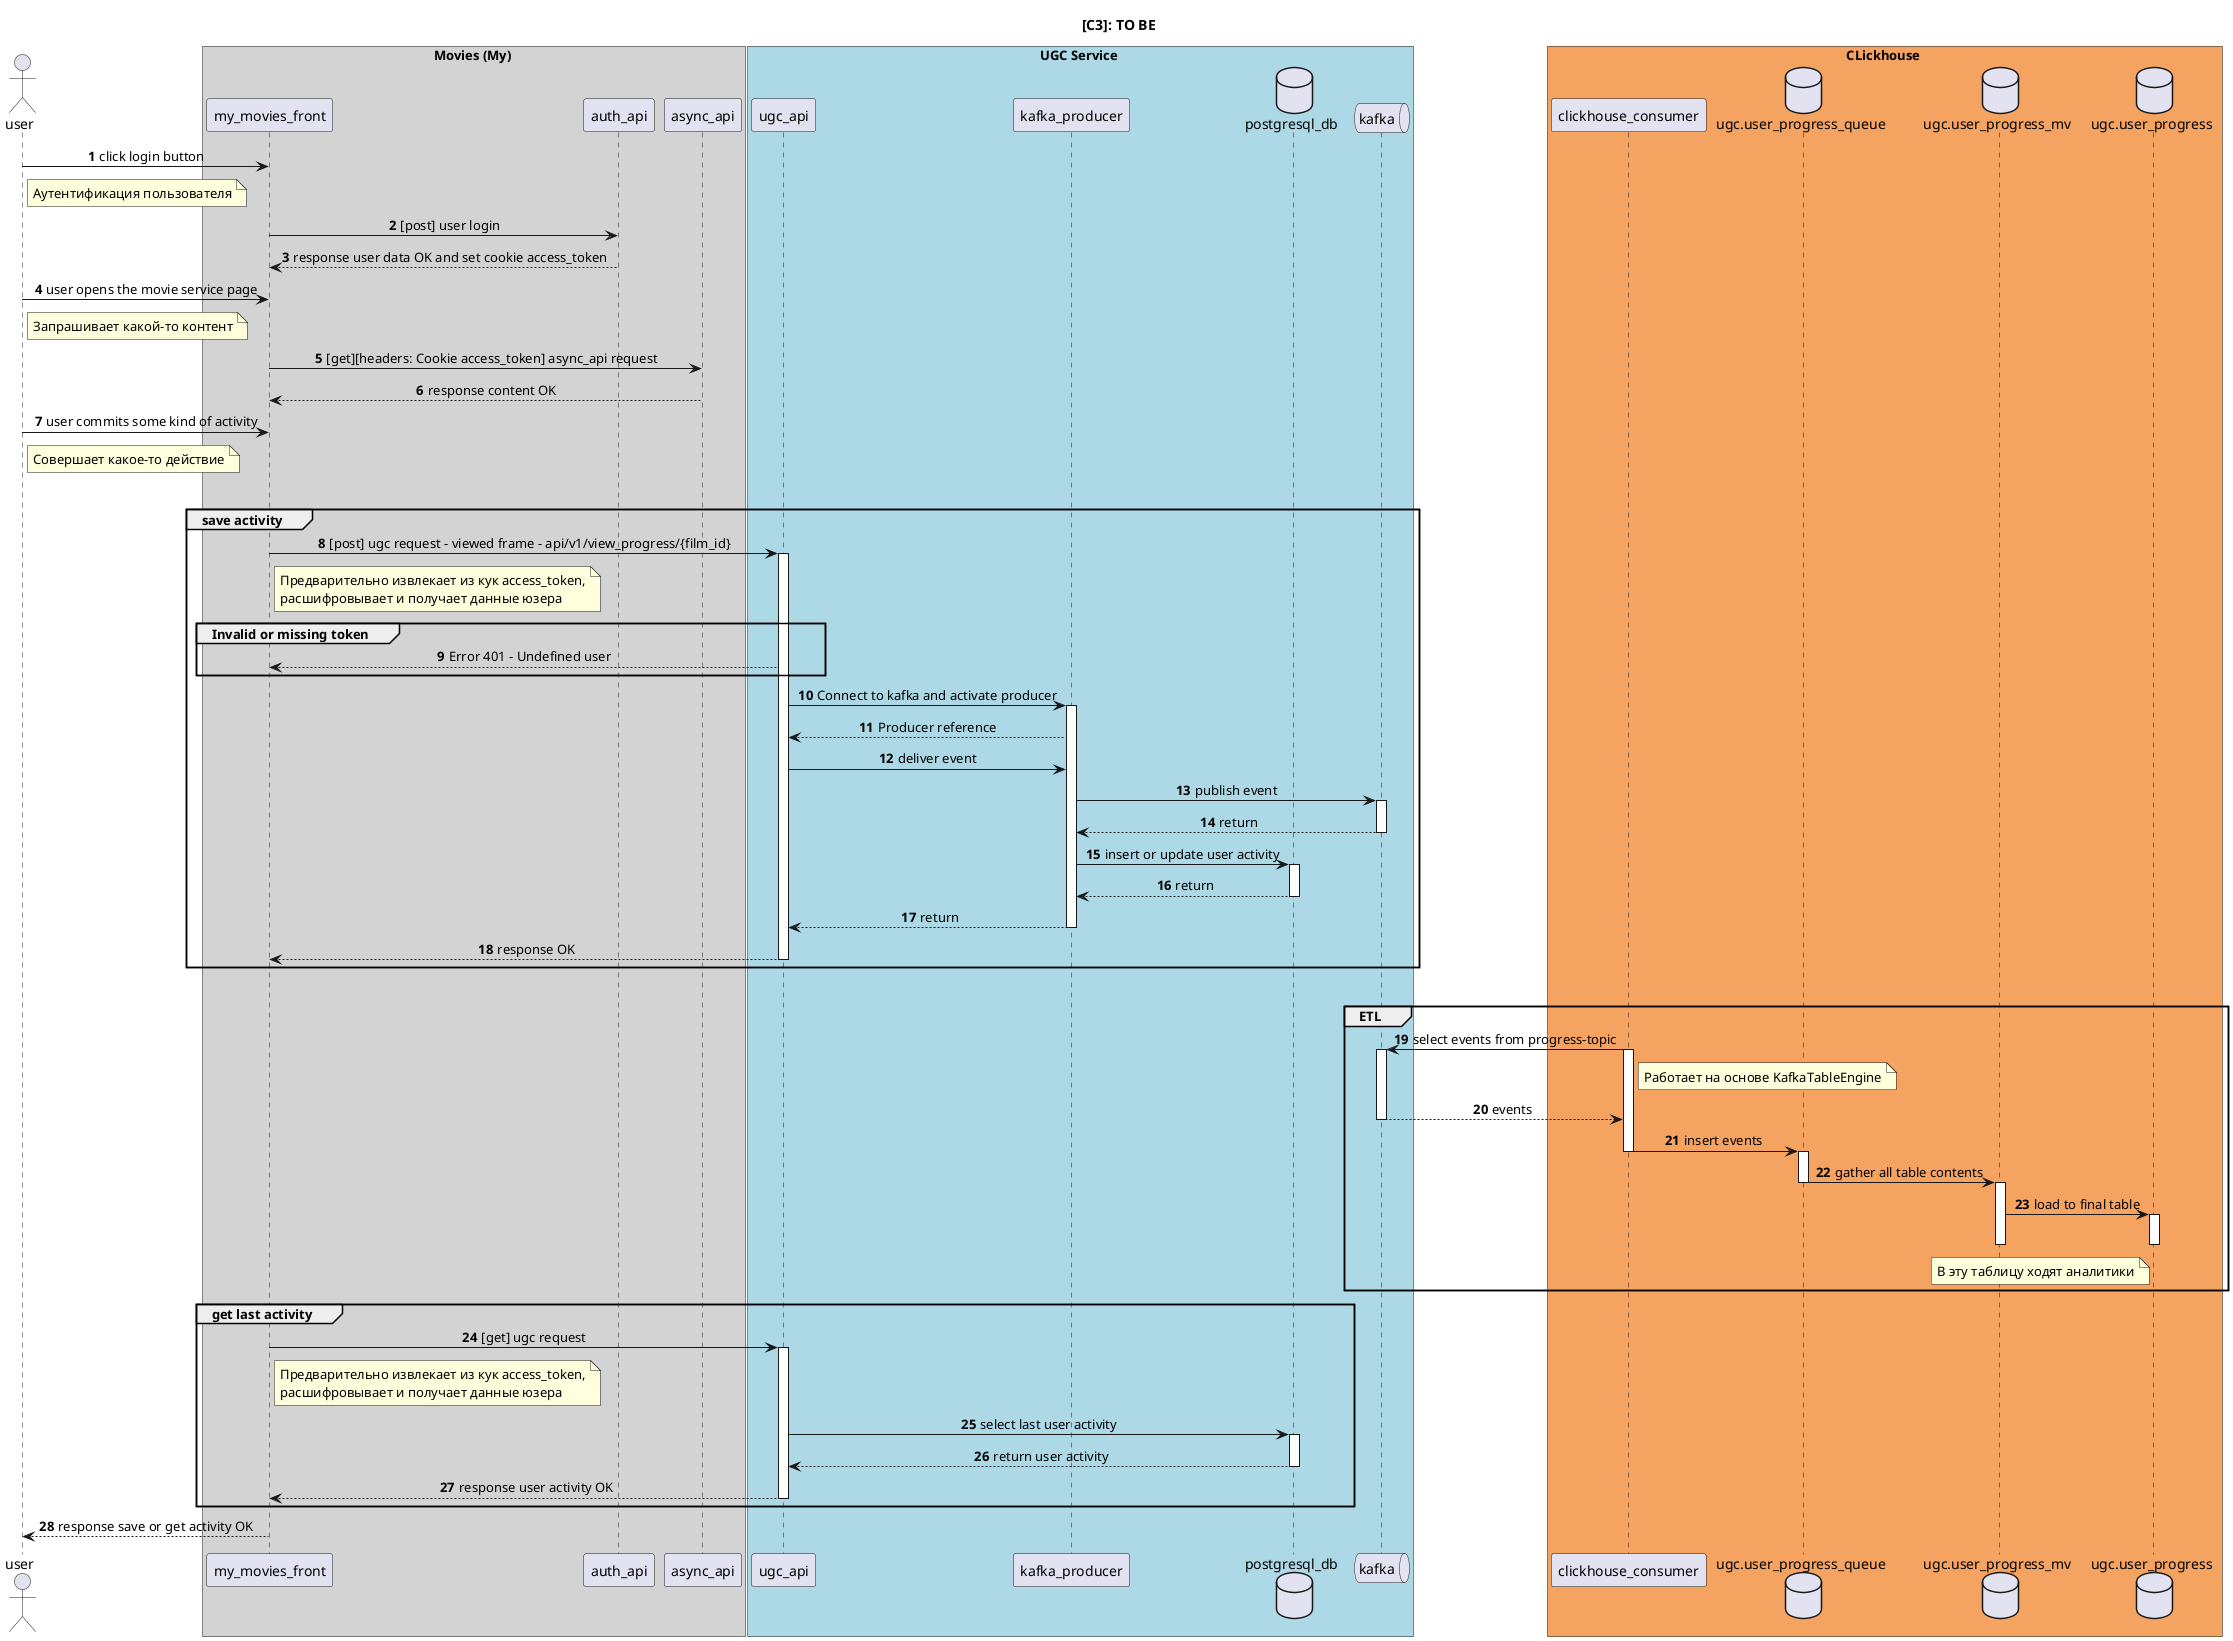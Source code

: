 @startuml

title [C3]: TO BE

autonumber
skinparam sequenceMessageAlign center

actor user as user

box Movies (My) #LightGray
participant my_movies_front as my_movies_front
participant auth_api as auth_api
participant async_api as async_api
end box

user -> my_movies_front : click login button
note right of user
Аутентификация пользователя
end note
my_movies_front -> auth_api : [post] user login
my_movies_front <-- auth_api: response user data OK and set cookie access_token
user -> my_movies_front : user opens the movie service page
note right of user
Запрашивает какой-то контент
end note
my_movies_front -> async_api : [get][headers: Cookie access_token] async_api request
my_movies_front <-- async_api: response content OK
user -> my_movies_front : user commits some kind of activity
note right of user
Совершает какое-то действие
end note

|||

box UGC Service #lightBlue
participant ugc_api as ugc_api
participant kafka_producer as kafka_producer
database postgresql_db as postgresql_db
queue kafka as kafka
participant clickhouse_consumer as clickhouse_consumer
database ugc.user_progress as ugc.user_progress
end box


group save activity
my_movies_front -> ugc_api: [post] ugc request - viewed frame - api/v1/view_progress/{film_id}
note right of my_movies_front
Предварительно извлекает из кук access_token,
расшифровывает и получает данные юзера
end note
activate ugc_api

group Invalid or missing token
my_movies_front <-- ugc_api: Error 401 - Undefined user
end

ugc_api -> kafka_producer: Connect to kafka and activate producer
activate kafka_producer
ugc_api <-- kafka_producer: Producer reference
ugc_api -> kafka_producer: deliver event
kafka_producer -> kafka: publish event
activate kafka
kafka_producer <-- kafka: return
deactivate kafka
kafka_producer -> postgresql_db: insert or update user activity
activate postgresql_db
kafka_producer <-- postgresql_db: return
deactivate postgresql_db
ugc_api <-- kafka_producer: return
deactivate kafka_producer
my_movies_front <-- ugc_api: response OK
deactivate ugc_api
end

|||

box CLickhouse #SandyBrown
participant clickhouse_consumer as clickhouse_consumer
database ugc.user_progress_queue as ugc.user_progress_queue
database ugc.user_progress_mv as ugc.user_progress_mv
database ugc.user_progress as ugc.user_progress
end box

group ETL
kafka <- clickhouse_consumer: select events from progress-topic
note right of clickhouse_consumer
Работает на основе KafkaTableEngine
end note
activate kafka
activate clickhouse_consumer
kafka --> clickhouse_consumer: events
deactivate kafka
clickhouse_consumer -> ugc.user_progress_queue: insert events
deactivate clickhouse_consumer
activate ugc.user_progress_queue
ugc.user_progress_queue -> ugc.user_progress_mv: gather all table contents
deactivate ugc.user_progress_queue
activate ugc.user_progress_mv
ugc.user_progress_mv -> ugc.user_progress: load to final table
note left of ugc.user_progress
В эту таблицу ходят аналитики
end note
activate ugc.user_progress
deactivate ugc.user_progress_mv
deactivate ugc.user_progress
end


group get last activity
my_movies_front -> ugc_api: [get] ugc request
note right of my_movies_front
Предварительно извлекает из кук access_token,
расшифровывает и получает данные юзера
end note
activate ugc_api
ugc_api -> postgresql_db: select last user activity
activate postgresql_db
ugc_api <-- postgresql_db: return user activity
deactivate postgresql_db
my_movies_front <-- ugc_api: response user activity OK
deactivate ugc_api
end

user <-- my_movies_front: response save or get activity OK

@enduml
